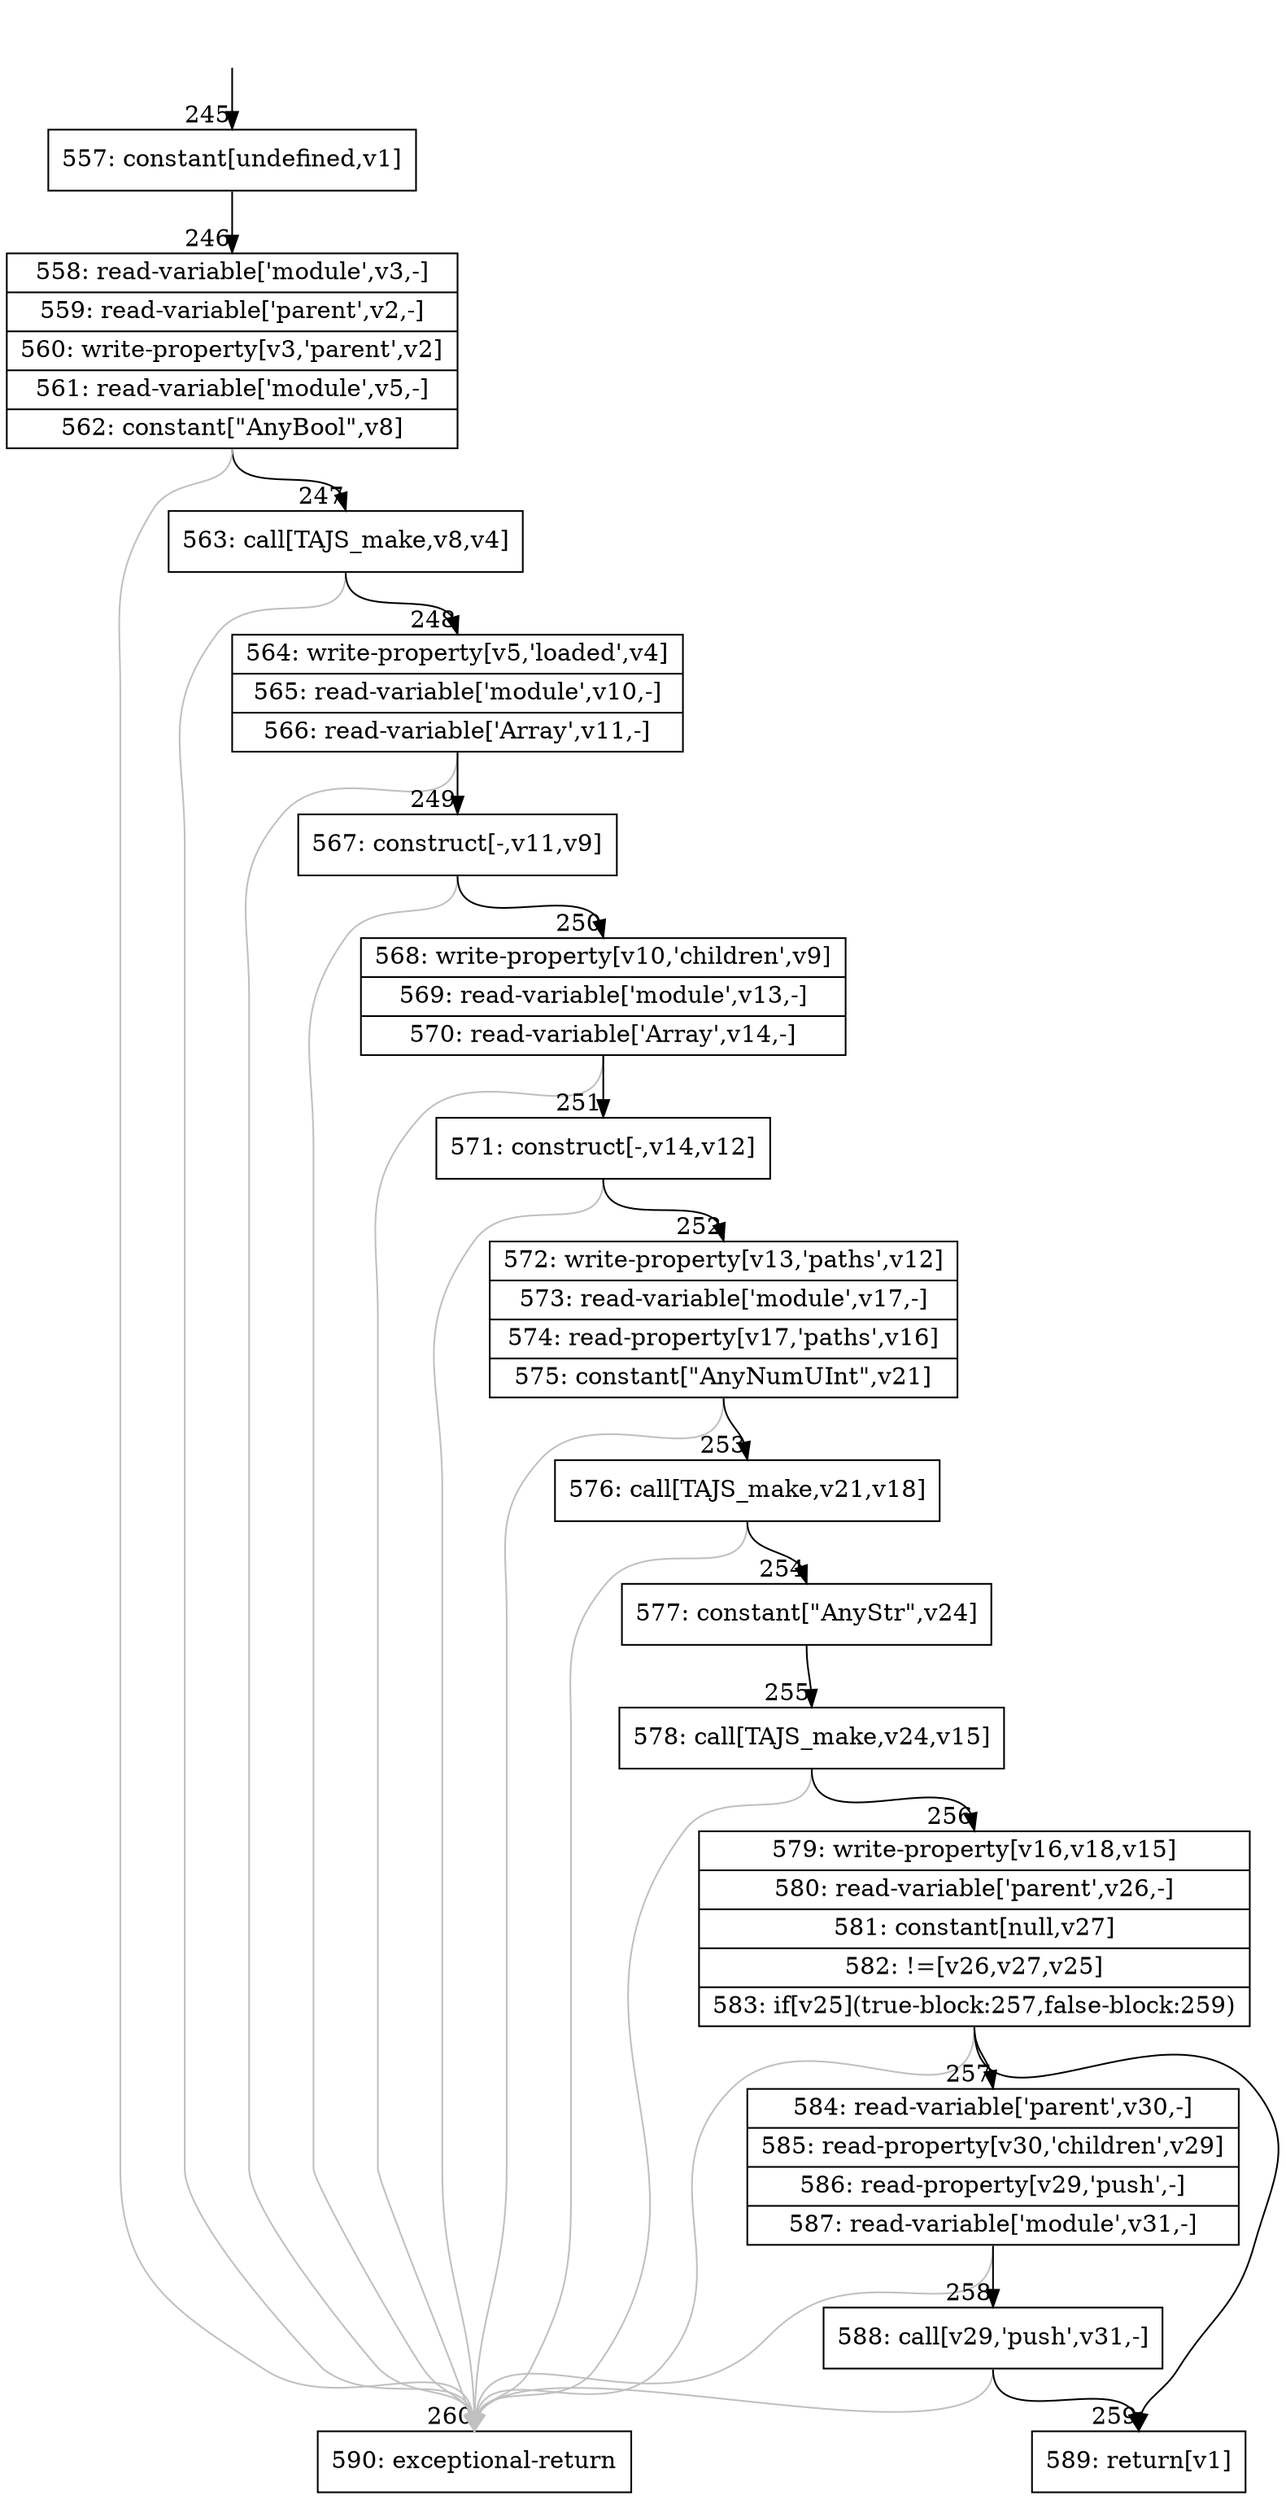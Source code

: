 digraph {
rankdir="TD"
BB_entry23[shape=none,label=""];
BB_entry23 -> BB245 [tailport=s, headport=n, headlabel="    245"]
BB245 [shape=record label="{557: constant[undefined,v1]}" ] 
BB245 -> BB246 [tailport=s, headport=n, headlabel="      246"]
BB246 [shape=record label="{558: read-variable['module',v3,-]|559: read-variable['parent',v2,-]|560: write-property[v3,'parent',v2]|561: read-variable['module',v5,-]|562: constant[\"AnyBool\",v8]}" ] 
BB246 -> BB247 [tailport=s, headport=n, headlabel="      247"]
BB246 -> BB260 [tailport=s, headport=n, color=gray, headlabel="      260"]
BB247 [shape=record label="{563: call[TAJS_make,v8,v4]}" ] 
BB247 -> BB248 [tailport=s, headport=n, headlabel="      248"]
BB247 -> BB260 [tailport=s, headport=n, color=gray]
BB248 [shape=record label="{564: write-property[v5,'loaded',v4]|565: read-variable['module',v10,-]|566: read-variable['Array',v11,-]}" ] 
BB248 -> BB249 [tailport=s, headport=n, headlabel="      249"]
BB248 -> BB260 [tailport=s, headport=n, color=gray]
BB249 [shape=record label="{567: construct[-,v11,v9]}" ] 
BB249 -> BB250 [tailport=s, headport=n, headlabel="      250"]
BB249 -> BB260 [tailport=s, headport=n, color=gray]
BB250 [shape=record label="{568: write-property[v10,'children',v9]|569: read-variable['module',v13,-]|570: read-variable['Array',v14,-]}" ] 
BB250 -> BB251 [tailport=s, headport=n, headlabel="      251"]
BB250 -> BB260 [tailport=s, headport=n, color=gray]
BB251 [shape=record label="{571: construct[-,v14,v12]}" ] 
BB251 -> BB252 [tailport=s, headport=n, headlabel="      252"]
BB251 -> BB260 [tailport=s, headport=n, color=gray]
BB252 [shape=record label="{572: write-property[v13,'paths',v12]|573: read-variable['module',v17,-]|574: read-property[v17,'paths',v16]|575: constant[\"AnyNumUInt\",v21]}" ] 
BB252 -> BB253 [tailport=s, headport=n, headlabel="      253"]
BB252 -> BB260 [tailport=s, headport=n, color=gray]
BB253 [shape=record label="{576: call[TAJS_make,v21,v18]}" ] 
BB253 -> BB254 [tailport=s, headport=n, headlabel="      254"]
BB253 -> BB260 [tailport=s, headport=n, color=gray]
BB254 [shape=record label="{577: constant[\"AnyStr\",v24]}" ] 
BB254 -> BB255 [tailport=s, headport=n, headlabel="      255"]
BB255 [shape=record label="{578: call[TAJS_make,v24,v15]}" ] 
BB255 -> BB256 [tailport=s, headport=n, headlabel="      256"]
BB255 -> BB260 [tailport=s, headport=n, color=gray]
BB256 [shape=record label="{579: write-property[v16,v18,v15]|580: read-variable['parent',v26,-]|581: constant[null,v27]|582: !=[v26,v27,v25]|583: if[v25](true-block:257,false-block:259)}" ] 
BB256 -> BB257 [tailport=s, headport=n, headlabel="      257"]
BB256 -> BB259 [tailport=s, headport=n, headlabel="      259"]
BB256 -> BB260 [tailport=s, headport=n, color=gray]
BB257 [shape=record label="{584: read-variable['parent',v30,-]|585: read-property[v30,'children',v29]|586: read-property[v29,'push',-]|587: read-variable['module',v31,-]}" ] 
BB257 -> BB258 [tailport=s, headport=n, headlabel="      258"]
BB257 -> BB260 [tailport=s, headport=n, color=gray]
BB258 [shape=record label="{588: call[v29,'push',v31,-]}" ] 
BB258 -> BB259 [tailport=s, headport=n]
BB258 -> BB260 [tailport=s, headport=n, color=gray]
BB259 [shape=record label="{589: return[v1]}" ] 
BB260 [shape=record label="{590: exceptional-return}" ] 
}
